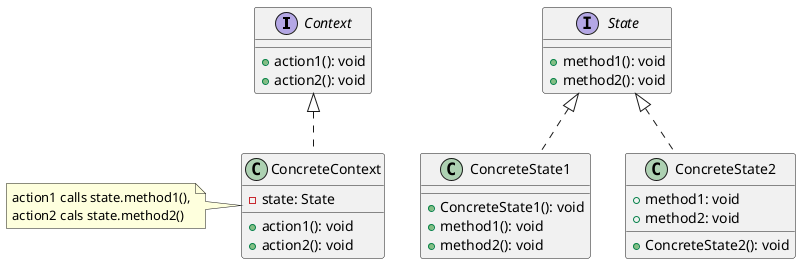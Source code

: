 @startuml
'https://plantuml.com/class-diagram

interface Context {
    + action1(): void
    + action2(): void
}

class ConcreteContext implements Context {
    - state: State

    + action1(): void
    + action2(): void

}
note left of ConcreteContext
    action1 calls state.method1(),
    action2 cals state.method2()
end note


interface State {
    + method1(): void
    + method2(): void
}

class ConcreteState1 implements State {

    + ConcreteState1(): void
    + method1(): void
    + method2(): void
}

class ConcreteState2 implements State {
    + ConcreteState2(): void
    + method1: void
    + method2: void
}

@enduml